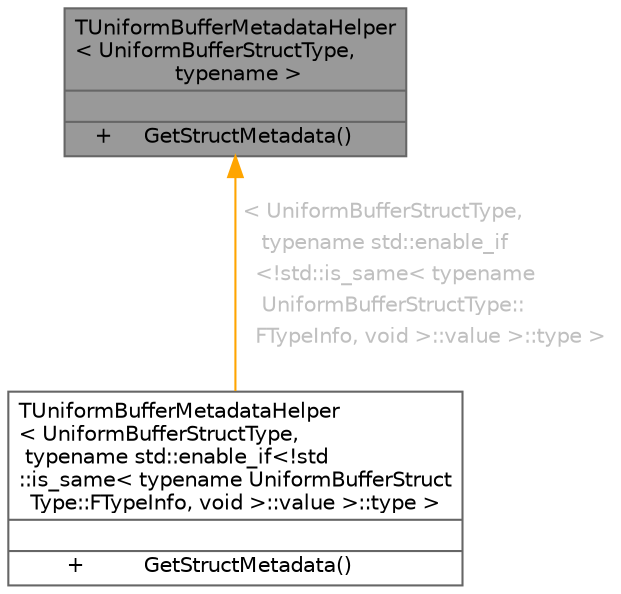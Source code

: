 digraph "TUniformBufferMetadataHelper&lt; UniformBufferStructType, typename &gt;"
{
 // INTERACTIVE_SVG=YES
 // LATEX_PDF_SIZE
  bgcolor="transparent";
  edge [fontname=Helvetica,fontsize=10,labelfontname=Helvetica,labelfontsize=10];
  node [fontname=Helvetica,fontsize=10,shape=box,height=0.2,width=0.4];
  Node1 [id="Node000001",shape=plain,label=<<TABLE CELLBORDER="0" BORDER="1"><TR><TD COLSPAN="2" CELLPADDING="1" CELLSPACING="0">TUniformBufferMetadataHelper<BR ALIGN="LEFT"/>&lt; UniformBufferStructType,<BR ALIGN="LEFT"/> typename &gt;</TD></TR>
<HR/>
<TR><TD COLSPAN="2" CELLPADDING="1" CELLSPACING="0">&nbsp;</TD></TR>
<HR/>
<TR><TD VALIGN="top" CELLPADDING="1" CELLSPACING="0">+</TD><TD VALIGN="top" ALIGN="LEFT" CELLPADDING="1" CELLSPACING="0">GetStructMetadata()<BR ALIGN="LEFT"/></TD></TR>
</TABLE>>
,height=0.2,width=0.4,color="gray40", fillcolor="grey60", style="filled", fontcolor="black",tooltip="Retrieve the metadata of a UB type."];
  Node1 -> Node2 [id="edge1_Node000001_Node000002",dir="back",color="orange",style="solid",tooltip=" ",label=<<TABLE CELLBORDER="0" BORDER="0"><TR><TD VALIGN="top" ALIGN="LEFT" CELLPADDING="1" CELLSPACING="0">&lt; UniformBufferStructType,</TD></TR>
<TR><TD VALIGN="top" ALIGN="LEFT" CELLPADDING="1" CELLSPACING="0">&nbsp;&nbsp; typename std::enable_if</TD></TR>
<TR><TD VALIGN="top" ALIGN="LEFT" CELLPADDING="1" CELLSPACING="0">&nbsp;&nbsp;&lt;!std::is_same&lt; typename</TD></TR>
<TR><TD VALIGN="top" ALIGN="LEFT" CELLPADDING="1" CELLSPACING="0">&nbsp;&nbsp; UniformBufferStructType::</TD></TR>
<TR><TD VALIGN="top" ALIGN="LEFT" CELLPADDING="1" CELLSPACING="0">&nbsp;&nbsp;FTypeInfo, void &gt;::value &gt;::type &gt;</TD></TR>
</TABLE>> ,fontcolor="grey" ];
  Node2 [id="Node000002",shape=plain,label=<<TABLE CELLBORDER="0" BORDER="1"><TR><TD COLSPAN="2" CELLPADDING="1" CELLSPACING="0">TUniformBufferMetadataHelper<BR ALIGN="LEFT"/>&lt; UniformBufferStructType,<BR ALIGN="LEFT"/> typename std::enable_if&lt;!std<BR ALIGN="LEFT"/>::is_same&lt; typename UniformBufferStruct<BR ALIGN="LEFT"/>Type::FTypeInfo, void &gt;::value &gt;::type &gt;</TD></TR>
<HR/>
<TR><TD COLSPAN="2" CELLPADDING="1" CELLSPACING="0">&nbsp;</TD></TR>
<HR/>
<TR><TD VALIGN="top" CELLPADDING="1" CELLSPACING="0">+</TD><TD VALIGN="top" ALIGN="LEFT" CELLPADDING="1" CELLSPACING="0">GetStructMetadata()<BR ALIGN="LEFT"/></TD></TR>
</TABLE>>
,height=0.2,width=0.4,color="gray40", fillcolor="white", style="filled",URL="$da/dc0/structTUniformBufferMetadataHelper_3_01UniformBufferStructType_00_01typename_01std_1_1enable__if7f12271a4ed427d3b45514afad9762d3.html",tooltip=" "];
}
